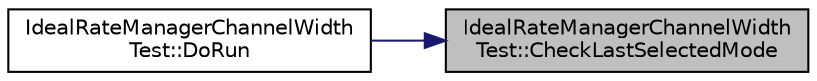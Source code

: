 digraph "IdealRateManagerChannelWidthTest::CheckLastSelectedMode"
{
 // LATEX_PDF_SIZE
  edge [fontname="Helvetica",fontsize="10",labelfontname="Helvetica",labelfontsize="10"];
  node [fontname="Helvetica",fontsize="10",shape=record];
  rankdir="RL";
  Node1 [label="IdealRateManagerChannelWidth\lTest::CheckLastSelectedMode",height=0.2,width=0.4,color="black", fillcolor="grey75", style="filled", fontcolor="black",tooltip="Check if the selected WifiMode is correct."];
  Node1 -> Node2 [dir="back",color="midnightblue",fontsize="10",style="solid",fontname="Helvetica"];
  Node2 [label="IdealRateManagerChannelWidth\lTest::DoRun",height=0.2,width=0.4,color="black", fillcolor="white", style="filled",URL="$class_ideal_rate_manager_channel_width_test.html#a1f92f2719f1b3b364cda5e1024c8c389",tooltip="Implementation to actually run this TestCase."];
}
